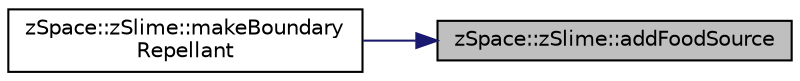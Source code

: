 digraph "zSpace::zSlime::addFoodSource"
{
 // LATEX_PDF_SIZE
  edge [fontname="Helvetica",fontsize="10",labelfontname="Helvetica",labelfontsize="10"];
  node [fontname="Helvetica",fontsize="10",shape=record];
  rankdir="RL";
  Node7 [label="zSpace::zSlime::addFoodSource",height=0.2,width=0.4,color="black", fillcolor="grey75", style="filled", fontcolor="black",tooltip="This method adds a food source at the input index of the environment."];
  Node7 -> Node8 [dir="back",color="midnightblue",fontsize="10",style="solid",fontname="Helvetica"];
  Node8 [label="zSpace::zSlime::makeBoundary\lRepellant",height=0.2,width=0.4,color="black", fillcolor="white", style="filled",URL="$classz_space_1_1z_slime.html#a96ac8317368024e7df385284f0034f2d",tooltip="This method adds a repellant food source at boundary cells of the environment."];
}
